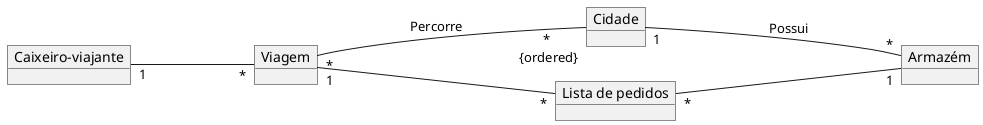 @startuml mod02ima09
object "Caixeiro-viajante" as ca
object "Viagem" as vi
object "Cidade" as ci
object "Armazém" as ar
object "Lista de pedidos" as li

left to right direction
ca"1" --- "*"vi
vi"*" ---- " * \n {ordered}"ci : Percorre
ci"1" ---- "*"ar : Possui
vi"1" ----"*" li
li"*" ---- "1"ar
@enduml